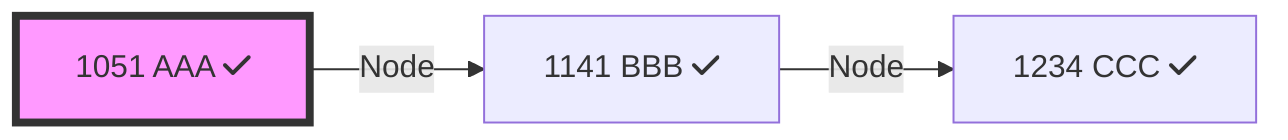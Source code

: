 flowchart LR
    456ac9b0d15a8b7f1e71073221059886[1051 AAA fa:fa-check]
    f7f580e11d00a75814d2ded41fe8e8fe[1141 BBB fa:fa-check]
    81dc9bdb52d04dc20036dbd8313ed055[1234 CCC fa:fa-check]
    456ac9b0d15a8b7f1e71073221059886 -->|Node| f7f580e11d00a75814d2ded41fe8e8fe
    f7f580e11d00a75814d2ded41fe8e8fe -->|Node| 81dc9bdb52d04dc20036dbd8313ed055
    click 456ac9b0d15a8b7f1e71073221059886 "/admin/user/view?id=1051" "AAA
    6000"
    click f7f580e11d00a75814d2ded41fe8e8fe "/admin/user/view?id=1141" "BBB
    600"
    click 81dc9bdb52d04dc20036dbd8313ed055 "/admin/user/view?id=1234" "CCC
    3000"
    style 456ac9b0d15a8b7f1e71073221059886 fill:#f9f,stroke:#333,stroke-width:4px